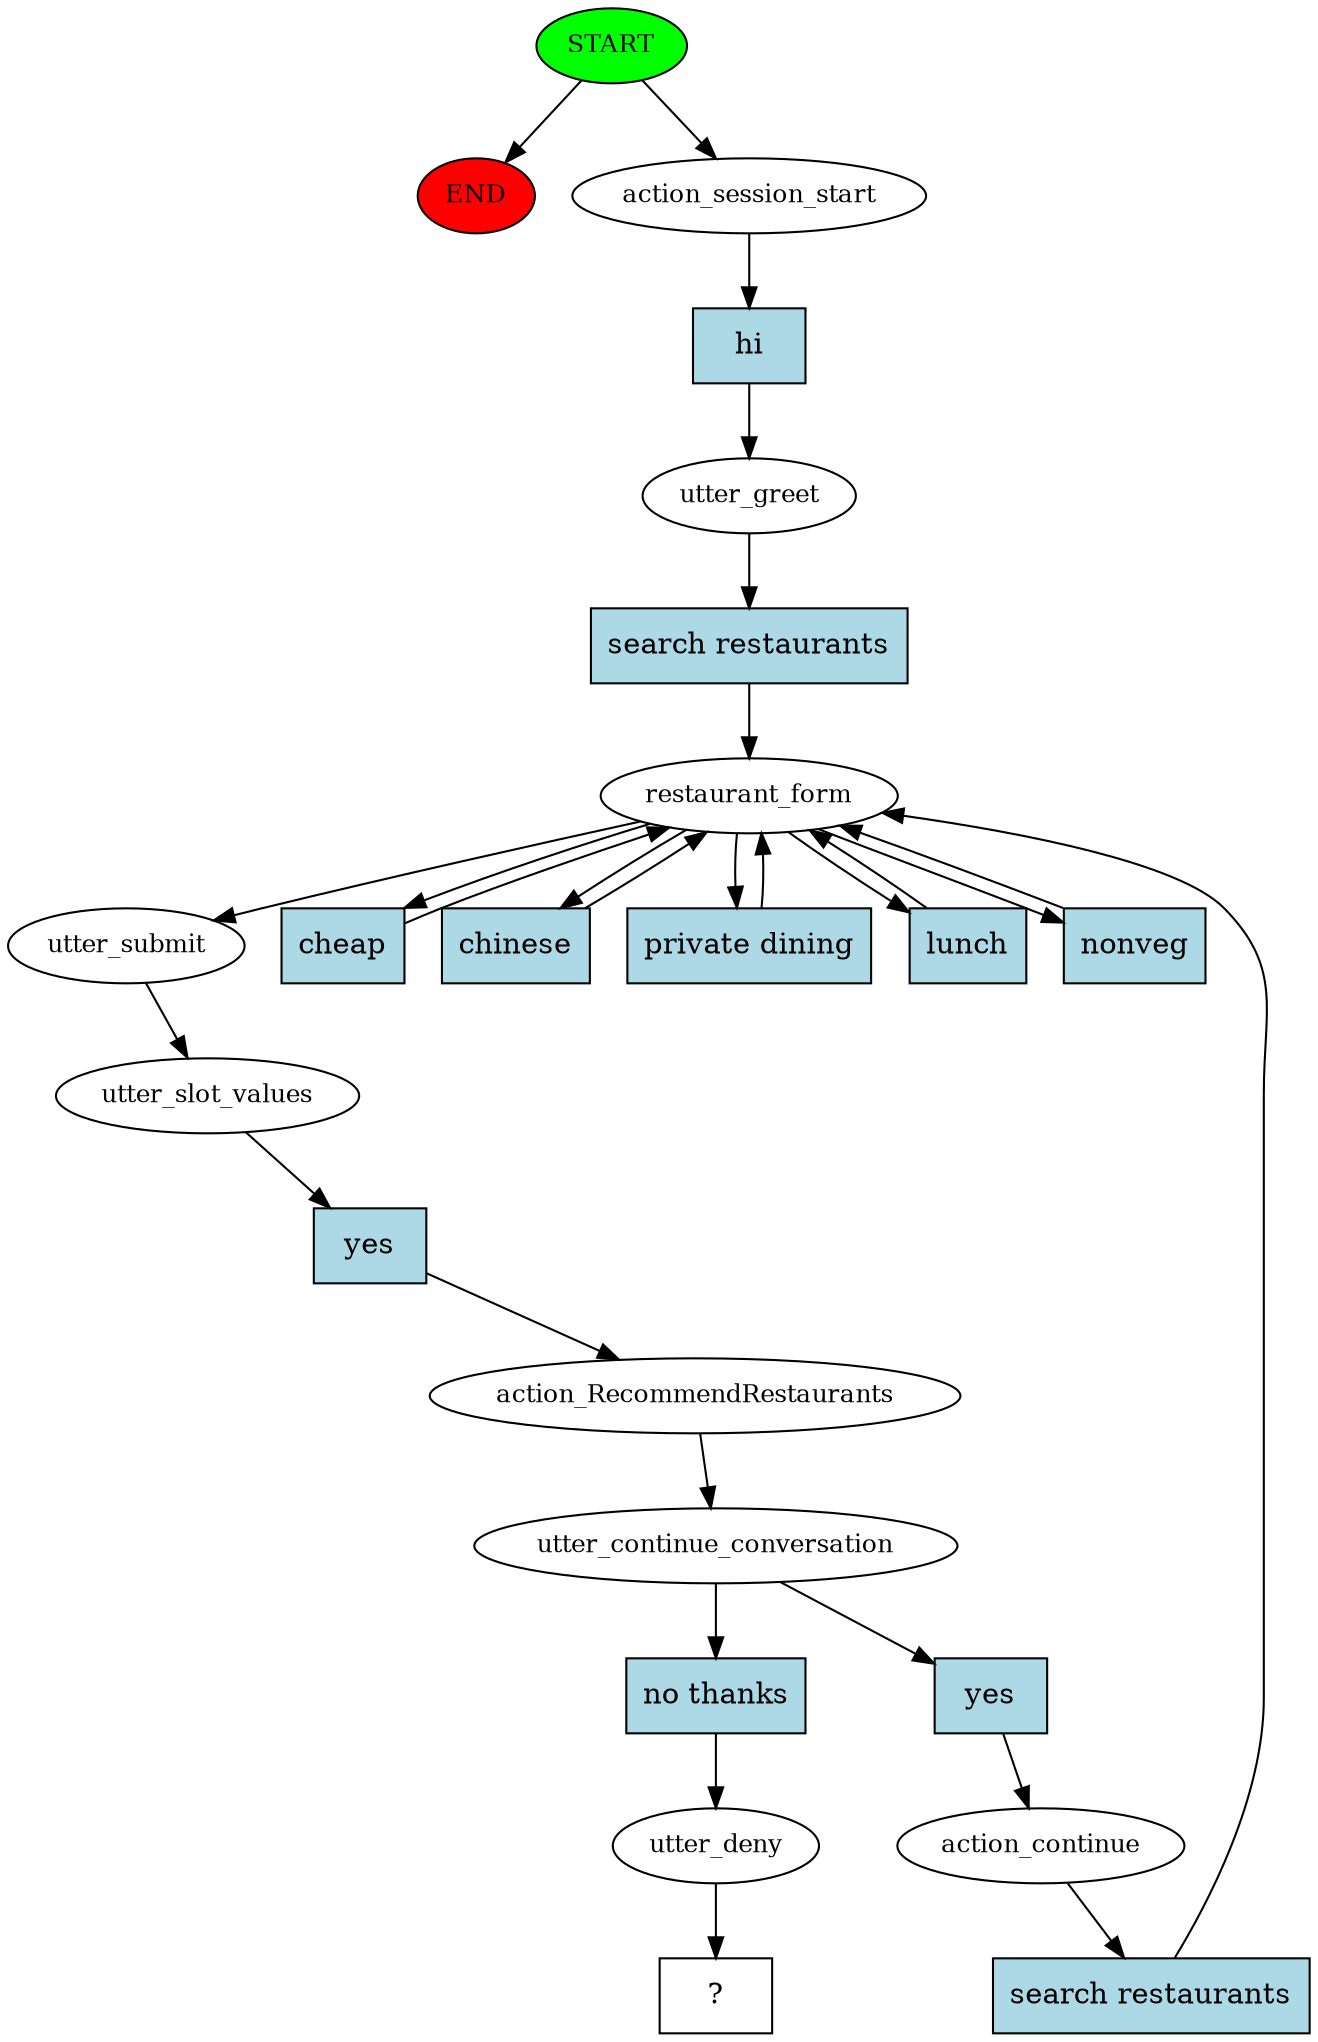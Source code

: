 digraph  {
0 [class="start active", fillcolor=green, fontsize=12, label=START, style=filled];
"-1" [class=end, fillcolor=red, fontsize=12, label=END, style=filled];
1 [class=active, fontsize=12, label=action_session_start];
2 [class=active, fontsize=12, label=utter_greet];
3 [class=active, fontsize=12, label=restaurant_form];
9 [class=active, fontsize=12, label=utter_submit];
10 [class=active, fontsize=12, label=utter_slot_values];
11 [class=active, fontsize=12, label=action_RecommendRestaurants];
12 [class=active, fontsize=12, label=utter_continue_conversation];
13 [class=active, fontsize=12, label=action_continue];
24 [class=active, fontsize=12, label=utter_deny];
25 [class="intent dashed active", label="  ?  ", shape=rect];
26 [class="intent active", fillcolor=lightblue, label=hi, shape=rect, style=filled];
27 [class="intent active", fillcolor=lightblue, label="search restaurants", shape=rect, style=filled];
28 [class="intent active", fillcolor=lightblue, label=cheap, shape=rect, style=filled];
29 [class="intent active", fillcolor=lightblue, label=chinese, shape=rect, style=filled];
30 [class="intent active", fillcolor=lightblue, label="private dining", shape=rect, style=filled];
31 [class="intent active", fillcolor=lightblue, label=lunch, shape=rect, style=filled];
32 [class="intent active", fillcolor=lightblue, label=nonveg, shape=rect, style=filled];
33 [class="intent active", fillcolor=lightblue, label=yes, shape=rect, style=filled];
34 [class="intent active", fillcolor=lightblue, label=yes, shape=rect, style=filled];
35 [class="intent active", fillcolor=lightblue, label="no thanks", shape=rect, style=filled];
36 [class="intent active", fillcolor=lightblue, label="search restaurants", shape=rect, style=filled];
0 -> "-1"  [class="", key=NONE, label=""];
0 -> 1  [class=active, key=NONE, label=""];
1 -> 26  [class=active, key=0];
2 -> 27  [class=active, key=0];
3 -> 9  [class=active, key=NONE, label=""];
3 -> 28  [class=active, key=0];
3 -> 29  [class=active, key=0];
3 -> 30  [class=active, key=0];
3 -> 31  [class=active, key=0];
3 -> 32  [class=active, key=0];
9 -> 10  [class=active, key=NONE, label=""];
10 -> 33  [class=active, key=0];
11 -> 12  [class=active, key=NONE, label=""];
12 -> 34  [class=active, key=0];
12 -> 35  [class=active, key=0];
13 -> 36  [class=active, key=0];
24 -> 25  [class=active, key=NONE, label=""];
26 -> 2  [class=active, key=0];
27 -> 3  [class=active, key=0];
28 -> 3  [class=active, key=0];
29 -> 3  [class=active, key=0];
30 -> 3  [class=active, key=0];
31 -> 3  [class=active, key=0];
32 -> 3  [class=active, key=0];
33 -> 11  [class=active, key=0];
34 -> 13  [class=active, key=0];
35 -> 24  [class=active, key=0];
36 -> 3  [class=active, key=0];
}
